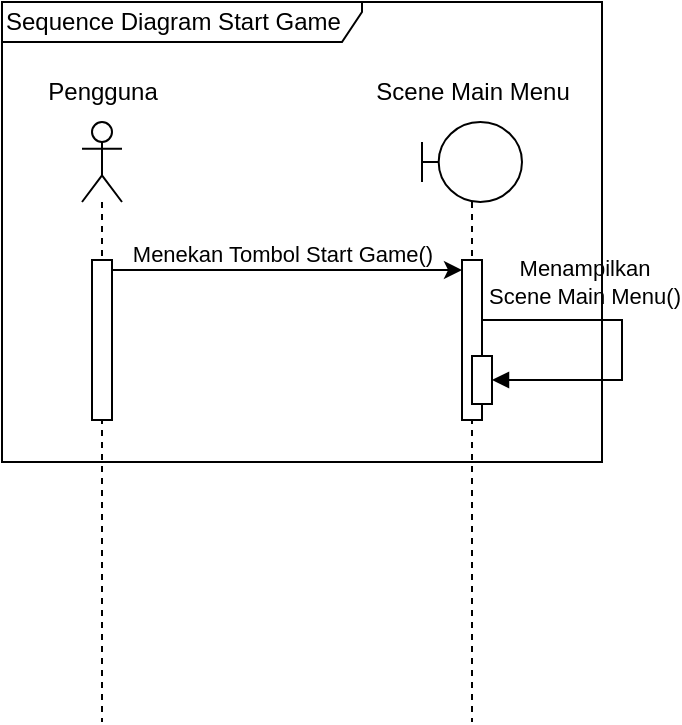 <mxfile version="24.2.3" type="device">
  <diagram id="RAGtzLFKwbdUckXWn4iN" name="Halaman-1">
    <mxGraphModel dx="503" dy="1436" grid="1" gridSize="10" guides="1" tooltips="1" connect="1" arrows="1" fold="1" page="1" pageScale="1" pageWidth="827" pageHeight="1169" math="0" shadow="0">
      <root>
        <mxCell id="0" />
        <mxCell id="1" parent="0" />
        <mxCell id="cGDwaTatzxDNPmwoPCMb-3" value="&lt;div&gt;&lt;/div&gt;" style="shape=umlLifeline;perimeter=lifelinePerimeter;whiteSpace=wrap;html=1;container=1;dropTarget=0;collapsible=0;recursiveResize=0;outlineConnect=0;portConstraint=eastwest;newEdgeStyle={&quot;curved&quot;:0,&quot;rounded&quot;:0};participant=umlActor;size=40;" parent="1" vertex="1">
          <mxGeometry x="170" y="40" width="20" height="300" as="geometry" />
        </mxCell>
        <mxCell id="cGDwaTatzxDNPmwoPCMb-5" value="" style="html=1;points=[[0,0,0,0,5],[0,1,0,0,-5],[1,0,0,0,5],[1,1,0,0,-5]];perimeter=orthogonalPerimeter;outlineConnect=0;targetShapes=umlLifeline;portConstraint=eastwest;newEdgeStyle={&quot;curved&quot;:0,&quot;rounded&quot;:0};" parent="cGDwaTatzxDNPmwoPCMb-3" vertex="1">
          <mxGeometry x="5" y="69" width="10" height="80" as="geometry" />
        </mxCell>
        <mxCell id="cGDwaTatzxDNPmwoPCMb-4" value="&lt;div&gt;Pengguna&lt;/div&gt;" style="text;html=1;align=center;verticalAlign=middle;resizable=0;points=[];autosize=1;strokeColor=none;fillColor=none;" parent="1" vertex="1">
          <mxGeometry x="140" y="10" width="80" height="30" as="geometry" />
        </mxCell>
        <mxCell id="cGDwaTatzxDNPmwoPCMb-6" value="" style="shape=umlLifeline;perimeter=lifelinePerimeter;whiteSpace=wrap;html=1;container=1;dropTarget=0;collapsible=0;recursiveResize=0;outlineConnect=0;portConstraint=eastwest;newEdgeStyle={&quot;curved&quot;:0,&quot;rounded&quot;:0};participant=umlBoundary;" parent="1" vertex="1">
          <mxGeometry x="340" y="40" width="50" height="300" as="geometry" />
        </mxCell>
        <mxCell id="cGDwaTatzxDNPmwoPCMb-8" value="" style="html=1;points=[[0,0,0,0,5],[0,1,0,0,-5],[1,0,0,0,5],[1,1,0,0,-5]];perimeter=orthogonalPerimeter;outlineConnect=0;targetShapes=umlLifeline;portConstraint=eastwest;newEdgeStyle={&quot;curved&quot;:0,&quot;rounded&quot;:0};" parent="cGDwaTatzxDNPmwoPCMb-6" vertex="1">
          <mxGeometry x="20" y="69" width="10" height="80" as="geometry" />
        </mxCell>
        <mxCell id="cGDwaTatzxDNPmwoPCMb-11" value="" style="html=1;points=[[0,0,0,0,5],[0,1,0,0,-5],[1,0,0,0,5],[1,1,0,0,-5]];perimeter=orthogonalPerimeter;outlineConnect=0;targetShapes=umlLifeline;portConstraint=eastwest;newEdgeStyle={&quot;curved&quot;:0,&quot;rounded&quot;:0};" parent="cGDwaTatzxDNPmwoPCMb-6" vertex="1">
          <mxGeometry x="25" y="117" width="10" height="24" as="geometry" />
        </mxCell>
        <mxCell id="cGDwaTatzxDNPmwoPCMb-12" value="Menampilkan &lt;br&gt;Scene Main Menu()" style="html=1;align=center;spacingLeft=2;endArrow=block;rounded=0;edgeStyle=orthogonalEdgeStyle;curved=0;rounded=0;" parent="cGDwaTatzxDNPmwoPCMb-6" edge="1">
          <mxGeometry x="-0.394" y="19" relative="1" as="geometry">
            <mxPoint x="30" y="99" as="sourcePoint" />
            <Array as="points">
              <mxPoint x="100" y="99" />
              <mxPoint x="100" y="129" />
            </Array>
            <mxPoint x="35" y="129" as="targetPoint" />
            <mxPoint as="offset" />
          </mxGeometry>
        </mxCell>
        <mxCell id="cGDwaTatzxDNPmwoPCMb-7" value="&lt;div&gt;Scene Main Menu&lt;/div&gt;" style="text;html=1;align=center;verticalAlign=middle;resizable=0;points=[];autosize=1;strokeColor=none;fillColor=none;" parent="1" vertex="1">
          <mxGeometry x="305" y="10" width="120" height="30" as="geometry" />
        </mxCell>
        <mxCell id="cGDwaTatzxDNPmwoPCMb-9" style="edgeStyle=orthogonalEdgeStyle;rounded=0;orthogonalLoop=1;jettySize=auto;html=1;curved=0;entryX=0;entryY=0;entryDx=0;entryDy=5;entryPerimeter=0;exitX=1;exitY=0;exitDx=0;exitDy=5;exitPerimeter=0;" parent="1" source="cGDwaTatzxDNPmwoPCMb-5" target="cGDwaTatzxDNPmwoPCMb-8" edge="1">
          <mxGeometry relative="1" as="geometry" />
        </mxCell>
        <mxCell id="cGDwaTatzxDNPmwoPCMb-10" value="Menekan Tombol Start Game()" style="edgeLabel;html=1;align=center;verticalAlign=middle;resizable=0;points=[];" parent="cGDwaTatzxDNPmwoPCMb-9" vertex="1" connectable="0">
          <mxGeometry x="-0.33" y="1" relative="1" as="geometry">
            <mxPoint x="26" y="-7" as="offset" />
          </mxGeometry>
        </mxCell>
        <mxCell id="cGDwaTatzxDNPmwoPCMb-13" value="Sequence Diagram Start Game" style="shape=umlFrame;whiteSpace=wrap;html=1;pointerEvents=0;width=180;height=20;align=left;" parent="1" vertex="1">
          <mxGeometry x="130" y="-20" width="300" height="230" as="geometry" />
        </mxCell>
      </root>
    </mxGraphModel>
  </diagram>
</mxfile>
